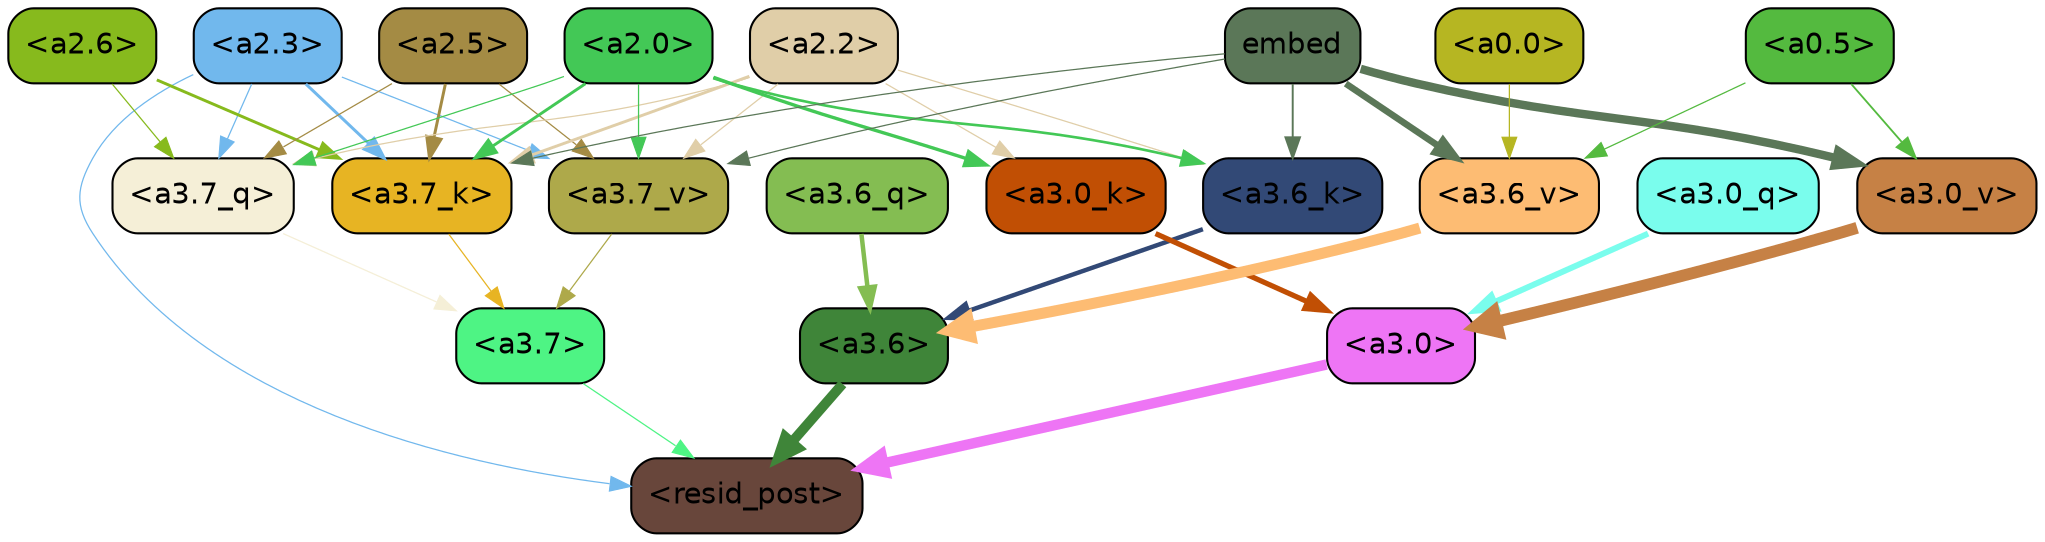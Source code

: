 strict digraph "" {
	graph [bgcolor=transparent,
		layout=dot,
		overlap=false,
		splines=true
	];
	"<a3.7>"	[color=black,
		fillcolor="#4ef484",
		fontname=Helvetica,
		shape=box,
		style="filled, rounded"];
	"<resid_post>"	[color=black,
		fillcolor="#68463b",
		fontname=Helvetica,
		shape=box,
		style="filled, rounded"];
	"<a3.7>" -> "<resid_post>"	[color="#4ef484",
		penwidth=0.6];
	"<a3.6>"	[color=black,
		fillcolor="#3f8539",
		fontname=Helvetica,
		shape=box,
		style="filled, rounded"];
	"<a3.6>" -> "<resid_post>"	[color="#3f8539",
		penwidth=4.749041676521301];
	"<a3.0>"	[color=black,
		fillcolor="#ee75f5",
		fontname=Helvetica,
		shape=box,
		style="filled, rounded"];
	"<a3.0>" -> "<resid_post>"	[color="#ee75f5",
		penwidth=5.004215121269226];
	"<a2.3>"	[color=black,
		fillcolor="#71b8ed",
		fontname=Helvetica,
		shape=box,
		style="filled, rounded"];
	"<a2.3>" -> "<resid_post>"	[color="#71b8ed",
		penwidth=0.6];
	"<a3.7_q>"	[color=black,
		fillcolor="#f5efd7",
		fontname=Helvetica,
		shape=box,
		style="filled, rounded"];
	"<a2.3>" -> "<a3.7_q>"	[color="#71b8ed",
		penwidth=0.6];
	"<a3.7_k>"	[color=black,
		fillcolor="#e7b423",
		fontname=Helvetica,
		shape=box,
		style="filled, rounded"];
	"<a2.3>" -> "<a3.7_k>"	[color="#71b8ed",
		penwidth=1.4391854107379913];
	"<a3.7_v>"	[color=black,
		fillcolor="#aea94a",
		fontname=Helvetica,
		shape=box,
		style="filled, rounded"];
	"<a2.3>" -> "<a3.7_v>"	[color="#71b8ed",
		penwidth=0.6];
	"<a3.7_q>" -> "<a3.7>"	[color="#f5efd7",
		penwidth=0.6];
	"<a3.6_q>"	[color=black,
		fillcolor="#84bd52",
		fontname=Helvetica,
		shape=box,
		style="filled, rounded"];
	"<a3.6_q>" -> "<a3.6>"	[color="#84bd52",
		penwidth=2.160832464694977];
	"<a3.0_q>"	[color=black,
		fillcolor="#7afded",
		fontname=Helvetica,
		shape=box,
		style="filled, rounded"];
	"<a3.0_q>" -> "<a3.0>"	[color="#7afded",
		penwidth=2.870753765106201];
	"<a3.7_k>" -> "<a3.7>"	[color="#e7b423",
		penwidth=0.6];
	"<a3.6_k>"	[color=black,
		fillcolor="#324976",
		fontname=Helvetica,
		shape=box,
		style="filled, rounded"];
	"<a3.6_k>" -> "<a3.6>"	[color="#324976",
		penwidth=2.13908451795578];
	"<a3.0_k>"	[color=black,
		fillcolor="#c14f04",
		fontname=Helvetica,
		shape=box,
		style="filled, rounded"];
	"<a3.0_k>" -> "<a3.0>"	[color="#c14f04",
		penwidth=2.520303964614868];
	"<a3.7_v>" -> "<a3.7>"	[color="#aea94a",
		penwidth=0.6];
	"<a3.6_v>"	[color=black,
		fillcolor="#fdbc73",
		fontname=Helvetica,
		shape=box,
		style="filled, rounded"];
	"<a3.6_v>" -> "<a3.6>"	[color="#fdbc73",
		penwidth=5.297133803367615];
	"<a3.0_v>"	[color=black,
		fillcolor="#c68145",
		fontname=Helvetica,
		shape=box,
		style="filled, rounded"];
	"<a3.0_v>" -> "<a3.0>"	[color="#c68145",
		penwidth=5.680712580680847];
	"<a2.6>"	[color=black,
		fillcolor="#87ba1d",
		fontname=Helvetica,
		shape=box,
		style="filled, rounded"];
	"<a2.6>" -> "<a3.7_q>"	[color="#87ba1d",
		penwidth=0.6];
	"<a2.6>" -> "<a3.7_k>"	[color="#87ba1d",
		penwidth=1.4180794060230255];
	"<a2.5>"	[color=black,
		fillcolor="#a48b44",
		fontname=Helvetica,
		shape=box,
		style="filled, rounded"];
	"<a2.5>" -> "<a3.7_q>"	[color="#a48b44",
		penwidth=0.6];
	"<a2.5>" -> "<a3.7_k>"	[color="#a48b44",
		penwidth=1.4281435310840607];
	"<a2.5>" -> "<a3.7_v>"	[color="#a48b44",
		penwidth=0.6];
	"<a2.2>"	[color=black,
		fillcolor="#e0cea8",
		fontname=Helvetica,
		shape=box,
		style="filled, rounded"];
	"<a2.2>" -> "<a3.7_q>"	[color="#e0cea8",
		penwidth=0.6];
	"<a2.2>" -> "<a3.7_k>"	[color="#e0cea8",
		penwidth=1.3982512056827545];
	"<a2.2>" -> "<a3.6_k>"	[color="#e0cea8",
		penwidth=0.6];
	"<a2.2>" -> "<a3.0_k>"	[color="#e0cea8",
		penwidth=0.6];
	"<a2.2>" -> "<a3.7_v>"	[color="#e0cea8",
		penwidth=0.6];
	"<a2.0>"	[color=black,
		fillcolor="#43c856",
		fontname=Helvetica,
		shape=box,
		style="filled, rounded"];
	"<a2.0>" -> "<a3.7_q>"	[color="#43c856",
		penwidth=0.6];
	"<a2.0>" -> "<a3.7_k>"	[color="#43c856",
		penwidth=1.404832512140274];
	"<a2.0>" -> "<a3.6_k>"	[color="#43c856",
		penwidth=1.2708758115768433];
	"<a2.0>" -> "<a3.0_k>"	[color="#43c856",
		penwidth=1.6207245588302612];
	"<a2.0>" -> "<a3.7_v>"	[color="#43c856",
		penwidth=0.6];
	embed	[color=black,
		fillcolor="#5b7758",
		fontname=Helvetica,
		shape=box,
		style="filled, rounded"];
	embed -> "<a3.7_k>"	[color="#5b7758",
		penwidth=0.6];
	embed -> "<a3.6_k>"	[color="#5b7758",
		penwidth=0.9291638135910034];
	embed -> "<a3.7_v>"	[color="#5b7758",
		penwidth=0.6];
	embed -> "<a3.6_v>"	[color="#5b7758",
		penwidth=3.1808209121227264];
	embed -> "<a3.0_v>"	[color="#5b7758",
		penwidth=4.036660343408585];
	"<a0.5>"	[color=black,
		fillcolor="#54ba3f",
		fontname=Helvetica,
		shape=box,
		style="filled, rounded"];
	"<a0.5>" -> "<a3.6_v>"	[color="#54ba3f",
		penwidth=0.6];
	"<a0.5>" -> "<a3.0_v>"	[color="#54ba3f",
		penwidth=0.8798569142818451];
	"<a0.0>"	[color=black,
		fillcolor="#b6b622",
		fontname=Helvetica,
		shape=box,
		style="filled, rounded"];
	"<a0.0>" -> "<a3.6_v>"	[color="#b6b622",
		penwidth=0.6];
}
